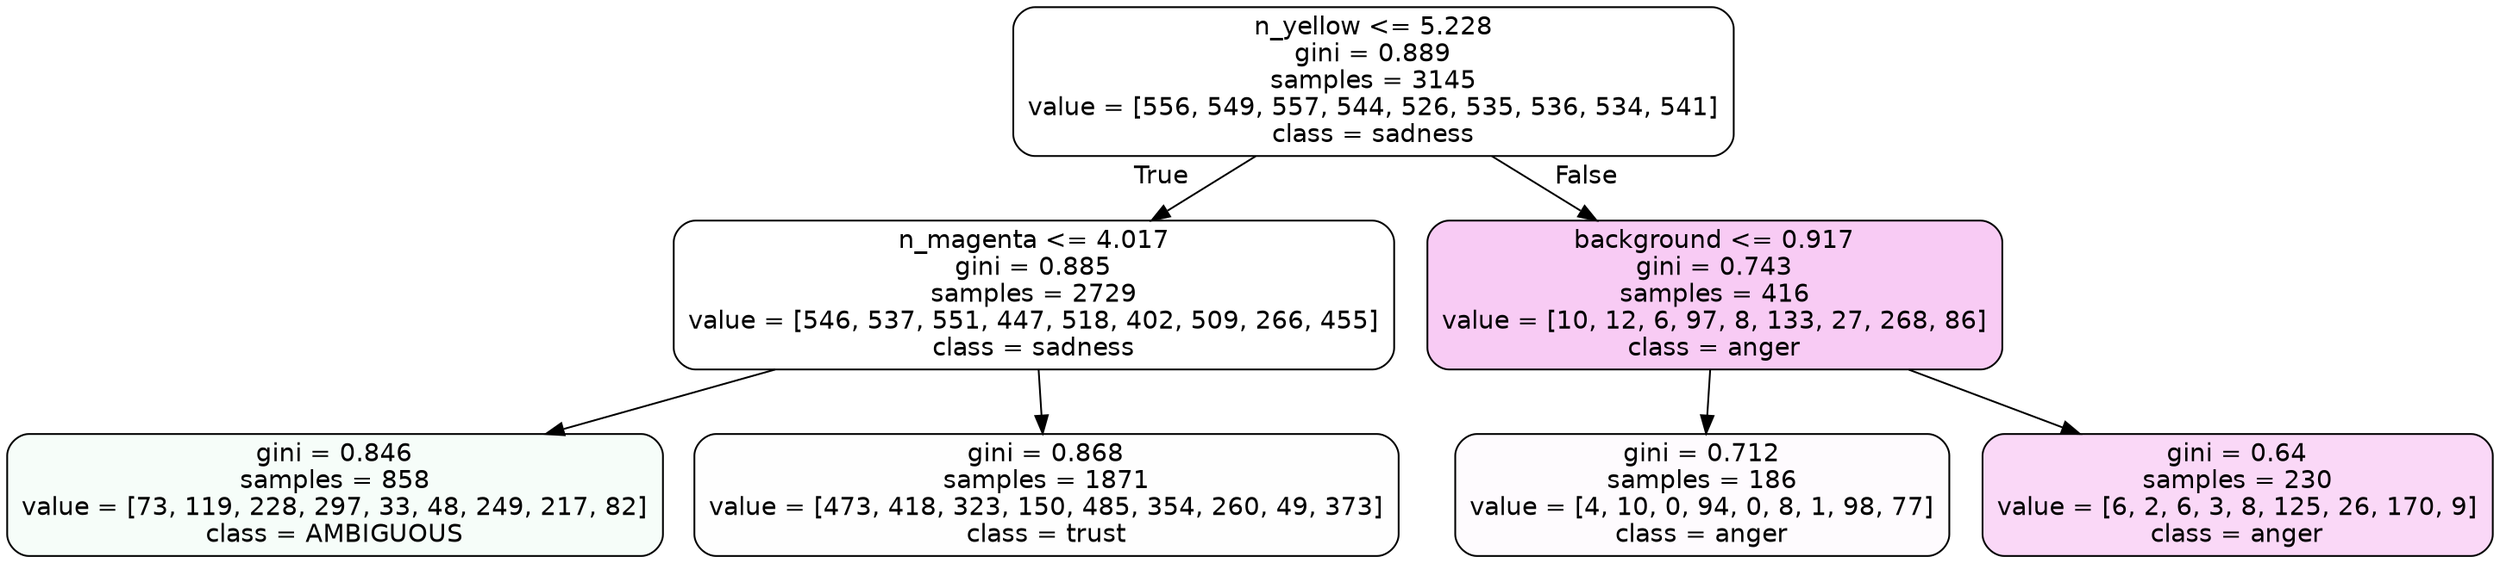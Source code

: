 digraph Tree {
node [shape=box, style="filled, rounded", color="black", fontname=helvetica] ;
edge [fontname=helvetica] ;
0 [label="n_yellow <= 5.228\ngini = 0.889\nsamples = 3145\nvalue = [556, 549, 557, 544, 526, 535, 536, 534, 541]\nclass = sadness", fillcolor="#64e53900"] ;
1 [label="n_magenta <= 4.017\ngini = 0.885\nsamples = 2729\nvalue = [546, 537, 551, 447, 518, 402, 509, 266, 455]\nclass = sadness", fillcolor="#64e53900"] ;
0 -> 1 [labeldistance=2.5, labelangle=45, headlabel="True"] ;
2 [label="gini = 0.846\nsamples = 858\nvalue = [73, 119, 228, 297, 33, 48, 249, 217, 82]\nclass = AMBIGUOUS", fillcolor="#39e5810b"] ;
1 -> 2 ;
3 [label="gini = 0.868\nsamples = 1871\nvalue = [473, 418, 323, 150, 485, 354, 260, 49, 373]\nclass = trust", fillcolor="#39d7e501"] ;
1 -> 3 ;
4 [label="background <= 0.917\ngini = 0.743\nsamples = 416\nvalue = [10, 12, 6, 97, 8, 133, 27, 268, 86]\nclass = anger", fillcolor="#e539d743"] ;
0 -> 4 [labeldistance=2.5, labelangle=-45, headlabel="False"] ;
5 [label="gini = 0.712\nsamples = 186\nvalue = [4, 10, 0, 94, 0, 8, 1, 98, 77]\nclass = anger", fillcolor="#e539d705"] ;
4 -> 5 ;
6 [label="gini = 0.64\nsamples = 230\nvalue = [6, 2, 6, 3, 8, 125, 26, 170, 9]\nclass = anger", fillcolor="#e539d732"] ;
4 -> 6 ;
}